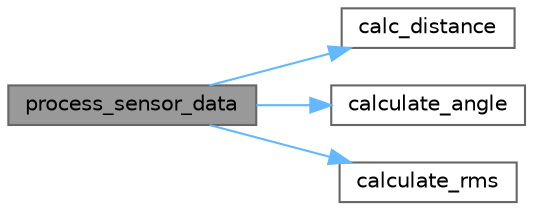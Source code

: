 digraph "process_sensor_data"
{
 // LATEX_PDF_SIZE
  bgcolor="transparent";
  edge [fontname=Helvetica,fontsize=10,labelfontname=Helvetica,labelfontsize=10];
  node [fontname=Helvetica,fontsize=10,shape=box,height=0.2,width=0.4];
  rankdir="LR";
  Node1 [id="Node000001",label="process_sensor_data",height=0.2,width=0.4,color="gray40", fillcolor="grey60", style="filled", fontcolor="black",tooltip="Draw buffer data as curves."];
  Node1 -> Node2 [id="edge1_Node000001_Node000002",color="steelblue1",style="solid",tooltip=" "];
  Node2 [id="Node000002",label="calc_distance",height=0.2,width=0.4,color="grey40", fillcolor="white", style="filled",URL="$calc_8h.html#a73be5150190c801f1eca407238cb541e",tooltip=" "];
  Node1 -> Node3 [id="edge2_Node000001_Node000003",color="steelblue1",style="solid",tooltip=" "];
  Node3 [id="Node000003",label="calculate_angle",height=0.2,width=0.4,color="grey40", fillcolor="white", style="filled",URL="$calc_8c.html#a57beaef35a66b6721474cbe2de82daff",tooltip=" "];
  Node1 -> Node4 [id="edge3_Node000001_Node000004",color="steelblue1",style="solid",tooltip=" "];
  Node4 [id="Node000004",label="calculate_rms",height=0.2,width=0.4,color="grey40", fillcolor="white", style="filled",URL="$calc_8h.html#a24abf34eeef535d207350c81d913cd66",tooltip=" "];
}
